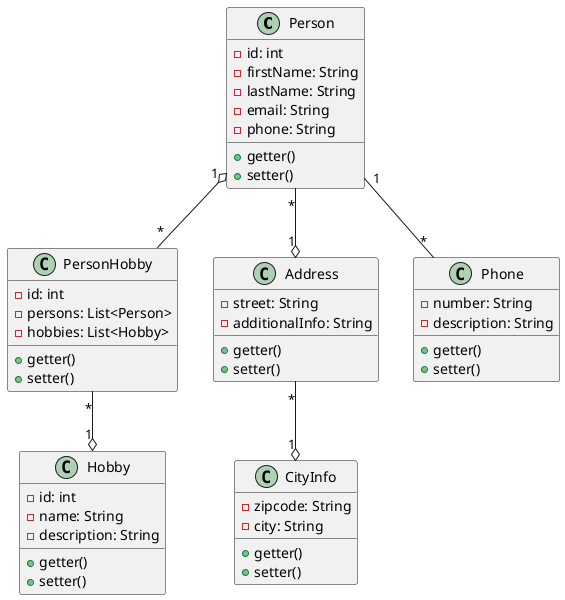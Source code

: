 @startuml
'https://plantuml.com/class-diagram
class Person {
    - id: int
    - firstName: String
    - lastName: String
    - email: String
    - phone: String
    + getter()
    + setter()
}
class PersonHobby {
    - id: int
    - persons: List<Person>
    - hobbies: List<Hobby>
    + getter()
    + setter()
}
class Hobby {
    - id: int
    - name: String
    - description: String
    + getter()
    + setter()
}
class Address {
    - street: String
    - additionalInfo: String
    + getter()
    + setter()
}
class CityInfo {
    - zipcode: String
    - city: String
    + getter()
    + setter()
}
class Phone {
    - number: String
    - description: String
    + getter()
    + setter()
}

Person "1" o-- "*" PersonHobby
PersonHobby "*" --o "1" Hobby
Person "*" --o "1" Address
Address "*" --o "1" CityInfo
Person "1" -- "*" Phone



@enduml